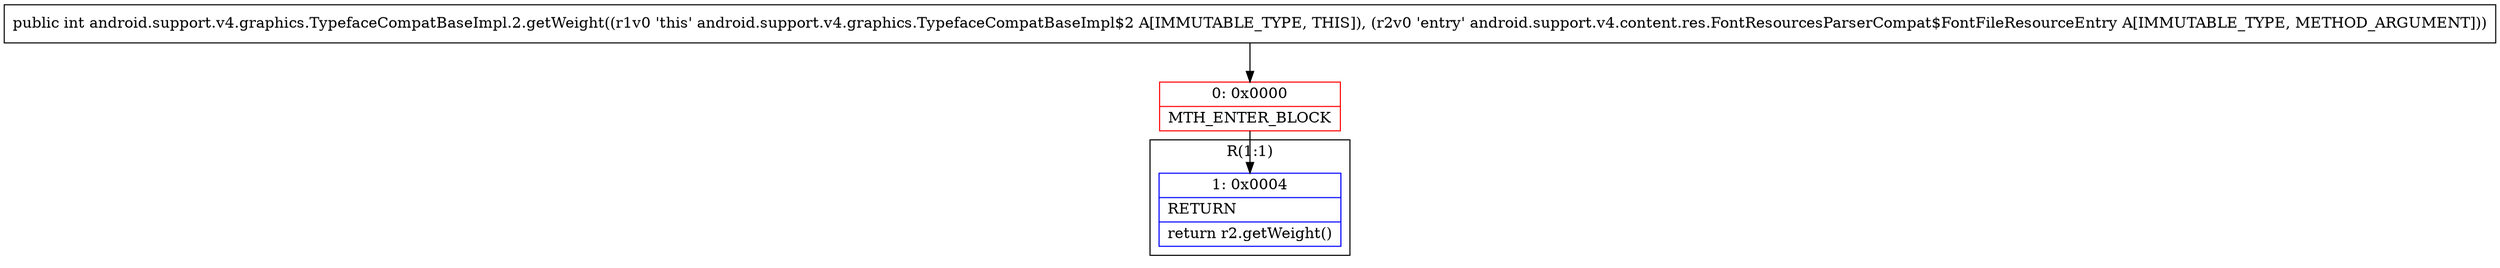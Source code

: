 digraph "CFG forandroid.support.v4.graphics.TypefaceCompatBaseImpl.2.getWeight(Landroid\/support\/v4\/content\/res\/FontResourcesParserCompat$FontFileResourceEntry;)I" {
subgraph cluster_Region_2121851544 {
label = "R(1:1)";
node [shape=record,color=blue];
Node_1 [shape=record,label="{1\:\ 0x0004|RETURN\l|return r2.getWeight()\l}"];
}
Node_0 [shape=record,color=red,label="{0\:\ 0x0000|MTH_ENTER_BLOCK\l}"];
MethodNode[shape=record,label="{public int android.support.v4.graphics.TypefaceCompatBaseImpl.2.getWeight((r1v0 'this' android.support.v4.graphics.TypefaceCompatBaseImpl$2 A[IMMUTABLE_TYPE, THIS]), (r2v0 'entry' android.support.v4.content.res.FontResourcesParserCompat$FontFileResourceEntry A[IMMUTABLE_TYPE, METHOD_ARGUMENT])) }"];
MethodNode -> Node_0;
Node_0 -> Node_1;
}

